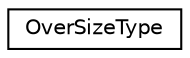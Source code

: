 digraph "Graphical Class Hierarchy"
{
  edge [fontname="Helvetica",fontsize="10",labelfontname="Helvetica",labelfontsize="10"];
  node [fontname="Helvetica",fontsize="10",shape=record];
  rankdir="LR";
  Node0 [label="OverSizeType",height=0.2,width=0.4,color="black", fillcolor="white", style="filled",URL="$struct_over_size_type.html"];
}
